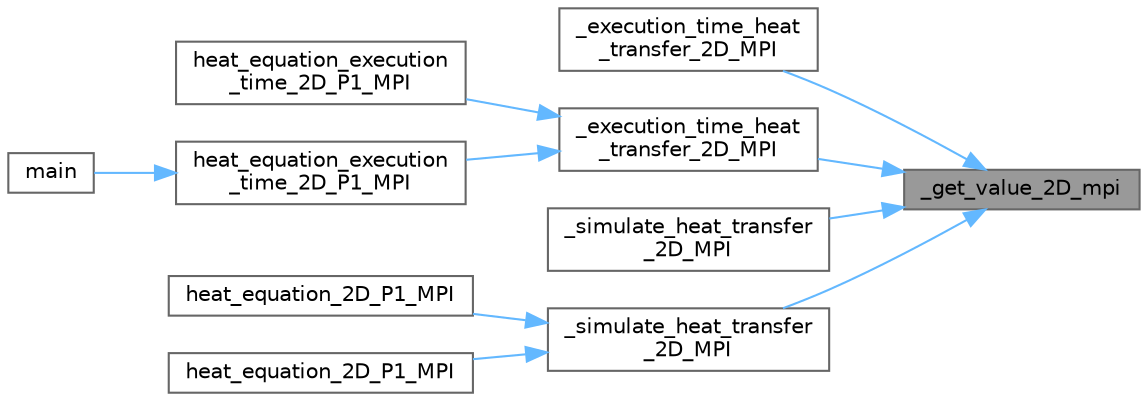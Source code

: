 digraph "_get_value_2D_mpi"
{
 // LATEX_PDF_SIZE
  bgcolor="transparent";
  edge [fontname=Helvetica,fontsize=10,labelfontname=Helvetica,labelfontsize=10];
  node [fontname=Helvetica,fontsize=10,shape=box,height=0.2,width=0.4];
  rankdir="RL";
  Node1 [id="Node000001",label="_get_value_2D_mpi",height=0.2,width=0.4,color="gray40", fillcolor="grey60", style="filled", fontcolor="black",tooltip="This is a function calculates the value of specific point in the space at specific time in 2D."];
  Node1 -> Node2 [id="edge1_Node000001_Node000002",dir="back",color="steelblue1",style="solid",tooltip=" "];
  Node2 [id="Node000002",label="_execution_time_heat\l_transfer_2D_MPI",height=0.2,width=0.4,color="grey40", fillcolor="white", style="filled",URL="$temp2_2thermopara_8c.html#ab2db8d756609cd0e86b7a855b5ad31f2",tooltip=" "];
  Node1 -> Node3 [id="edge2_Node000001_Node000003",dir="back",color="steelblue1",style="solid",tooltip=" "];
  Node3 [id="Node000003",label="_execution_time_heat\l_transfer_2D_MPI",height=0.2,width=0.4,color="grey40", fillcolor="white", style="filled",URL="$_physics___l_i_b_2src_2thermopara_8c.html#adc762cc9c18fb8275738c7c54a47af56",tooltip="This is a function that simulates the heat transfer in 2D object, and return the execution time witho..."];
  Node3 -> Node4 [id="edge3_Node000003_Node000004",dir="back",color="steelblue1",style="solid",tooltip=" "];
  Node4 [id="Node000004",label="heat_equation_execution\l_time_2D_P1_MPI",height=0.2,width=0.4,color="grey40", fillcolor="white", style="filled",URL="$temp2_2physics_8c.html#abae43a4b6e203c738614e7c3eb7c3e82",tooltip=" "];
  Node3 -> Node5 [id="edge4_Node000003_Node000005",dir="back",color="steelblue1",style="solid",tooltip=" "];
  Node5 [id="Node000005",label="heat_equation_execution\l_time_2D_P1_MPI",height=0.2,width=0.4,color="grey40", fillcolor="white", style="filled",URL="$_physics___l_i_b_2src_2physics_8c.html#ab5d9ea90faf46664d2c638d819137667",tooltip=" "];
  Node5 -> Node6 [id="edge5_Node000005_Node000006",dir="back",color="steelblue1",style="solid",tooltip=" "];
  Node6 [id="Node000006",label="main",height=0.2,width=0.4,color="grey40", fillcolor="white", style="filled",URL="$temp2_2main_8c.html#ae66f6b31b5ad750f1fe042a706a4e3d4",tooltip=" "];
  Node1 -> Node7 [id="edge6_Node000001_Node000007",dir="back",color="steelblue1",style="solid",tooltip=" "];
  Node7 [id="Node000007",label="_simulate_heat_transfer\l_2D_MPI",height=0.2,width=0.4,color="grey40", fillcolor="white", style="filled",URL="$temp2_2thermopara_8c.html#a56675f3fe0e28f6140c23ac30a3772cc",tooltip=" "];
  Node1 -> Node8 [id="edge7_Node000001_Node000008",dir="back",color="steelblue1",style="solid",tooltip=" "];
  Node8 [id="Node000008",label="_simulate_heat_transfer\l_2D_MPI",height=0.2,width=0.4,color="grey40", fillcolor="white", style="filled",URL="$_physics___l_i_b_2src_2thermopara_8c.html#a954f39712c3ab8565de98833760a6fc6",tooltip="This is a function that simulates the heat transfer in 2D object, and each core writes the result to ..."];
  Node8 -> Node9 [id="edge8_Node000008_Node000009",dir="back",color="steelblue1",style="solid",tooltip=" "];
  Node9 [id="Node000009",label="heat_equation_2D_P1_MPI",height=0.2,width=0.4,color="grey40", fillcolor="white", style="filled",URL="$temp2_2physics_8c.html#ad21db4420bcc9469e64b743853688a88",tooltip=" "];
  Node8 -> Node10 [id="edge9_Node000008_Node000010",dir="back",color="steelblue1",style="solid",tooltip=" "];
  Node10 [id="Node000010",label="heat_equation_2D_P1_MPI",height=0.2,width=0.4,color="grey40", fillcolor="white", style="filled",URL="$_physics___l_i_b_2src_2physics_8c.html#a7e56e316652edb30dd742edf0156b912",tooltip=" "];
}
